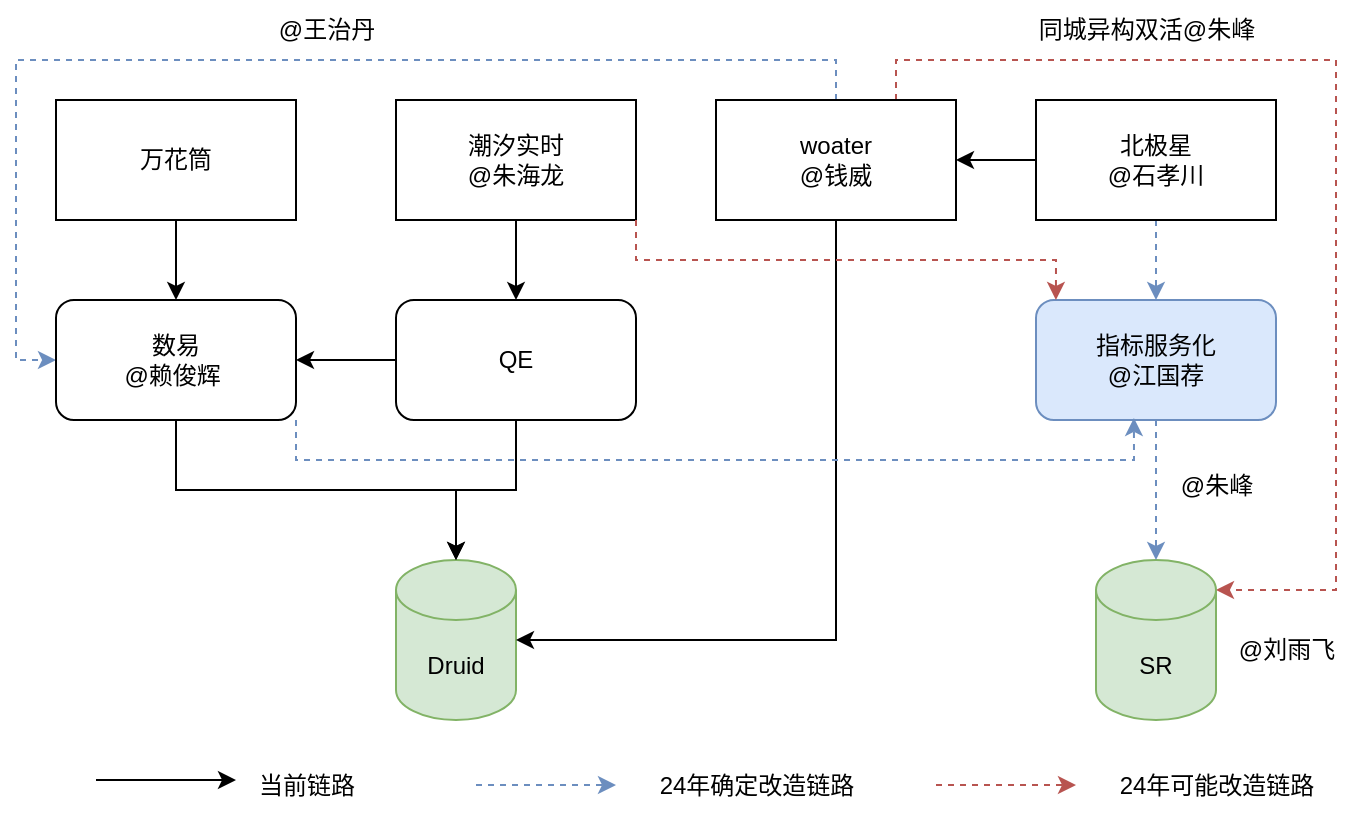 <mxfile version="22.1.15" type="github">
  <diagram name="Page-1" id="_Tm6Zg3FOmJO2AEdU1JB">
    <mxGraphModel dx="954" dy="606" grid="1" gridSize="10" guides="1" tooltips="1" connect="1" arrows="1" fold="1" page="1" pageScale="1" pageWidth="850" pageHeight="1100" math="0" shadow="0">
      <root>
        <mxCell id="0" />
        <mxCell id="1" parent="0" />
        <mxCell id="1Gt6x5z-0TugZDWT3jUm-6" style="edgeStyle=orthogonalEdgeStyle;rounded=0;orthogonalLoop=1;jettySize=auto;html=1;exitX=0.5;exitY=1;exitDx=0;exitDy=0;" parent="1" source="1Gt6x5z-0TugZDWT3jUm-1" edge="1">
          <mxGeometry relative="1" as="geometry">
            <mxPoint x="240" y="260" as="targetPoint" />
          </mxGeometry>
        </mxCell>
        <mxCell id="1Gt6x5z-0TugZDWT3jUm-1" value="万花筒" style="rounded=0;whiteSpace=wrap;html=1;" parent="1" vertex="1">
          <mxGeometry x="180" y="160" width="120" height="60" as="geometry" />
        </mxCell>
        <mxCell id="1Gt6x5z-0TugZDWT3jUm-10" style="edgeStyle=orthogonalEdgeStyle;rounded=0;orthogonalLoop=1;jettySize=auto;html=1;exitX=0.5;exitY=1;exitDx=0;exitDy=0;" parent="1" source="1Gt6x5z-0TugZDWT3jUm-2" target="1Gt6x5z-0TugZDWT3jUm-8" edge="1">
          <mxGeometry relative="1" as="geometry" />
        </mxCell>
        <mxCell id="1Gt6x5z-0TugZDWT3jUm-2" value="潮汐实时&lt;br&gt;@朱海龙" style="rounded=0;whiteSpace=wrap;html=1;" parent="1" vertex="1">
          <mxGeometry x="350" y="160" width="120" height="60" as="geometry" />
        </mxCell>
        <mxCell id="Bp8YyRw3292iraKzpdMJ-4" style="edgeStyle=orthogonalEdgeStyle;rounded=0;orthogonalLoop=1;jettySize=auto;html=1;exitX=0.5;exitY=0;exitDx=0;exitDy=0;entryX=0;entryY=0.5;entryDx=0;entryDy=0;dashed=1;fillColor=#dae8fc;strokeColor=#6c8ebf;" parent="1" source="1Gt6x5z-0TugZDWT3jUm-3" target="1Gt6x5z-0TugZDWT3jUm-7" edge="1">
          <mxGeometry relative="1" as="geometry" />
        </mxCell>
        <mxCell id="aQDpPbXXw9r1oPjeskPv-5" style="edgeStyle=orthogonalEdgeStyle;rounded=0;orthogonalLoop=1;jettySize=auto;html=1;exitX=0.75;exitY=0;exitDx=0;exitDy=0;dashed=1;elbow=vertical;entryX=1;entryY=0;entryDx=0;entryDy=15;entryPerimeter=0;fillColor=#f8cecc;strokeColor=#b85450;" edge="1" parent="1" source="1Gt6x5z-0TugZDWT3jUm-3" target="1Gt6x5z-0TugZDWT3jUm-17">
          <mxGeometry relative="1" as="geometry">
            <mxPoint x="831" y="410" as="targetPoint" />
            <Array as="points">
              <mxPoint x="600" y="140" />
              <mxPoint x="820" y="140" />
              <mxPoint x="820" y="405" />
            </Array>
          </mxGeometry>
        </mxCell>
        <mxCell id="1Gt6x5z-0TugZDWT3jUm-3" value="woater&lt;br&gt;@钱威" style="rounded=0;whiteSpace=wrap;html=1;" parent="1" vertex="1">
          <mxGeometry x="510" y="160" width="120" height="60" as="geometry" />
        </mxCell>
        <mxCell id="1Gt6x5z-0TugZDWT3jUm-16" style="edgeStyle=orthogonalEdgeStyle;rounded=0;orthogonalLoop=1;jettySize=auto;html=1;exitX=0;exitY=0.5;exitDx=0;exitDy=0;entryX=1;entryY=0.5;entryDx=0;entryDy=0;" parent="1" source="1Gt6x5z-0TugZDWT3jUm-4" target="1Gt6x5z-0TugZDWT3jUm-3" edge="1">
          <mxGeometry relative="1" as="geometry" />
        </mxCell>
        <mxCell id="1Gt6x5z-0TugZDWT3jUm-24" style="edgeStyle=orthogonalEdgeStyle;rounded=0;orthogonalLoop=1;jettySize=auto;html=1;exitX=0.5;exitY=1;exitDx=0;exitDy=0;entryX=0.5;entryY=0;entryDx=0;entryDy=0;dashed=1;fillColor=#dae8fc;strokeColor=#6c8ebf;" parent="1" source="1Gt6x5z-0TugZDWT3jUm-4" target="1Gt6x5z-0TugZDWT3jUm-21" edge="1">
          <mxGeometry relative="1" as="geometry" />
        </mxCell>
        <mxCell id="1Gt6x5z-0TugZDWT3jUm-4" value="北极星&lt;br&gt;@石孝川" style="rounded=0;whiteSpace=wrap;html=1;" parent="1" vertex="1">
          <mxGeometry x="670" y="160" width="120" height="60" as="geometry" />
        </mxCell>
        <mxCell id="1Gt6x5z-0TugZDWT3jUm-5" value="Druid" style="shape=cylinder3;whiteSpace=wrap;html=1;boundedLbl=1;backgroundOutline=1;size=15;fillColor=#d5e8d4;strokeColor=#82b366;" parent="1" vertex="1">
          <mxGeometry x="350" y="390" width="60" height="80" as="geometry" />
        </mxCell>
        <mxCell id="1Gt6x5z-0TugZDWT3jUm-7" value="数易&lt;br&gt;@赖俊辉&amp;nbsp;" style="rounded=1;whiteSpace=wrap;html=1;" parent="1" vertex="1">
          <mxGeometry x="180" y="260" width="120" height="60" as="geometry" />
        </mxCell>
        <mxCell id="1Gt6x5z-0TugZDWT3jUm-9" style="edgeStyle=orthogonalEdgeStyle;rounded=0;orthogonalLoop=1;jettySize=auto;html=1;exitX=0.5;exitY=1;exitDx=0;exitDy=0;" parent="1" source="1Gt6x5z-0TugZDWT3jUm-8" target="1Gt6x5z-0TugZDWT3jUm-5" edge="1">
          <mxGeometry relative="1" as="geometry" />
        </mxCell>
        <mxCell id="1Gt6x5z-0TugZDWT3jUm-12" style="edgeStyle=orthogonalEdgeStyle;rounded=0;orthogonalLoop=1;jettySize=auto;html=1;exitX=0;exitY=0.5;exitDx=0;exitDy=0;entryX=1;entryY=0.5;entryDx=0;entryDy=0;" parent="1" source="1Gt6x5z-0TugZDWT3jUm-8" target="1Gt6x5z-0TugZDWT3jUm-7" edge="1">
          <mxGeometry relative="1" as="geometry" />
        </mxCell>
        <mxCell id="1Gt6x5z-0TugZDWT3jUm-8" value="QE&lt;br&gt;" style="rounded=1;whiteSpace=wrap;html=1;" parent="1" vertex="1">
          <mxGeometry x="350" y="260" width="120" height="60" as="geometry" />
        </mxCell>
        <mxCell id="1Gt6x5z-0TugZDWT3jUm-13" style="edgeStyle=orthogonalEdgeStyle;rounded=0;orthogonalLoop=1;jettySize=auto;html=1;exitX=0.5;exitY=1;exitDx=0;exitDy=0;entryX=0.5;entryY=0;entryDx=0;entryDy=0;entryPerimeter=0;" parent="1" source="1Gt6x5z-0TugZDWT3jUm-7" target="1Gt6x5z-0TugZDWT3jUm-5" edge="1">
          <mxGeometry relative="1" as="geometry" />
        </mxCell>
        <mxCell id="1Gt6x5z-0TugZDWT3jUm-15" style="edgeStyle=orthogonalEdgeStyle;rounded=0;orthogonalLoop=1;jettySize=auto;html=1;exitX=0.5;exitY=1;exitDx=0;exitDy=0;entryX=1;entryY=0.5;entryDx=0;entryDy=0;entryPerimeter=0;" parent="1" source="1Gt6x5z-0TugZDWT3jUm-3" target="1Gt6x5z-0TugZDWT3jUm-5" edge="1">
          <mxGeometry relative="1" as="geometry" />
        </mxCell>
        <mxCell id="1Gt6x5z-0TugZDWT3jUm-17" value="SR" style="shape=cylinder3;whiteSpace=wrap;html=1;boundedLbl=1;backgroundOutline=1;size=15;fillColor=#d5e8d4;strokeColor=#82b366;" parent="1" vertex="1">
          <mxGeometry x="700" y="390" width="60" height="80" as="geometry" />
        </mxCell>
        <mxCell id="1Gt6x5z-0TugZDWT3jUm-23" style="edgeStyle=orthogonalEdgeStyle;rounded=0;orthogonalLoop=1;jettySize=auto;html=1;exitX=0.5;exitY=1;exitDx=0;exitDy=0;dashed=1;fillColor=#dae8fc;strokeColor=#6c8ebf;" parent="1" source="1Gt6x5z-0TugZDWT3jUm-21" target="1Gt6x5z-0TugZDWT3jUm-17" edge="1">
          <mxGeometry relative="1" as="geometry" />
        </mxCell>
        <mxCell id="1Gt6x5z-0TugZDWT3jUm-21" value="指标服务化&lt;br&gt;@江国荐" style="rounded=1;whiteSpace=wrap;html=1;glass=0;shadow=0;fillColor=#dae8fc;strokeColor=#6c8ebf;" parent="1" vertex="1">
          <mxGeometry x="670" y="260" width="120" height="60" as="geometry" />
        </mxCell>
        <mxCell id="Bp8YyRw3292iraKzpdMJ-2" value="@朱峰" style="text;html=1;align=center;verticalAlign=middle;resizable=0;points=[];autosize=1;strokeColor=none;fillColor=none;" parent="1" vertex="1">
          <mxGeometry x="730" y="338" width="60" height="30" as="geometry" />
        </mxCell>
        <mxCell id="Bp8YyRw3292iraKzpdMJ-3" value="@刘雨飞" style="text;html=1;align=center;verticalAlign=middle;resizable=0;points=[];autosize=1;strokeColor=none;fillColor=none;" parent="1" vertex="1">
          <mxGeometry x="760" y="420" width="70" height="30" as="geometry" />
        </mxCell>
        <mxCell id="Bp8YyRw3292iraKzpdMJ-5" value="@王治丹" style="text;html=1;align=center;verticalAlign=middle;resizable=0;points=[];autosize=1;strokeColor=none;fillColor=none;" parent="1" vertex="1">
          <mxGeometry x="280" y="110" width="70" height="30" as="geometry" />
        </mxCell>
        <mxCell id="Bp8YyRw3292iraKzpdMJ-6" style="edgeStyle=orthogonalEdgeStyle;rounded=0;orthogonalLoop=1;jettySize=auto;html=1;exitX=1;exitY=1;exitDx=0;exitDy=0;entryX=0.083;entryY=0;entryDx=0;entryDy=0;entryPerimeter=0;dashed=1;fillColor=#f8cecc;strokeColor=#b85450;" parent="1" source="1Gt6x5z-0TugZDWT3jUm-2" target="1Gt6x5z-0TugZDWT3jUm-21" edge="1">
          <mxGeometry relative="1" as="geometry" />
        </mxCell>
        <mxCell id="Bp8YyRw3292iraKzpdMJ-9" style="edgeStyle=orthogonalEdgeStyle;rounded=0;orthogonalLoop=1;jettySize=auto;html=1;exitX=1;exitY=1;exitDx=0;exitDy=0;entryX=0.408;entryY=0.983;entryDx=0;entryDy=0;entryPerimeter=0;dashed=1;fillColor=#dae8fc;strokeColor=#6c8ebf;" parent="1" source="1Gt6x5z-0TugZDWT3jUm-7" target="1Gt6x5z-0TugZDWT3jUm-21" edge="1">
          <mxGeometry relative="1" as="geometry" />
        </mxCell>
        <mxCell id="Bp8YyRw3292iraKzpdMJ-11" value="" style="endArrow=classic;html=1;rounded=0;" parent="1" edge="1">
          <mxGeometry width="50" height="50" relative="1" as="geometry">
            <mxPoint x="200" y="500" as="sourcePoint" />
            <mxPoint x="270" y="500" as="targetPoint" />
            <Array as="points">
              <mxPoint x="240" y="500" />
            </Array>
          </mxGeometry>
        </mxCell>
        <mxCell id="Bp8YyRw3292iraKzpdMJ-12" value="当前链路" style="text;html=1;align=center;verticalAlign=middle;resizable=0;points=[];autosize=1;strokeColor=none;fillColor=none;" parent="1" vertex="1">
          <mxGeometry x="270" y="488" width="70" height="30" as="geometry" />
        </mxCell>
        <mxCell id="Bp8YyRw3292iraKzpdMJ-14" value="" style="endArrow=classic;html=1;rounded=0;fillColor=#dae8fc;strokeColor=#6c8ebf;dashed=1;" parent="1" edge="1">
          <mxGeometry width="50" height="50" relative="1" as="geometry">
            <mxPoint x="390" y="502.5" as="sourcePoint" />
            <mxPoint x="460" y="502.5" as="targetPoint" />
            <Array as="points">
              <mxPoint x="430" y="502.5" />
            </Array>
          </mxGeometry>
        </mxCell>
        <mxCell id="Bp8YyRw3292iraKzpdMJ-15" value="24年确定改造链路" style="text;html=1;align=center;verticalAlign=middle;resizable=0;points=[];autosize=1;strokeColor=none;fillColor=none;" parent="1" vertex="1">
          <mxGeometry x="470" y="488" width="120" height="30" as="geometry" />
        </mxCell>
        <mxCell id="Bp8YyRw3292iraKzpdMJ-17" value="" style="endArrow=classic;html=1;rounded=0;fillColor=#f8cecc;strokeColor=#b85450;dashed=1;" parent="1" edge="1">
          <mxGeometry width="50" height="50" relative="1" as="geometry">
            <mxPoint x="620" y="502.5" as="sourcePoint" />
            <mxPoint x="690" y="502.5" as="targetPoint" />
            <Array as="points">
              <mxPoint x="660" y="502.5" />
            </Array>
          </mxGeometry>
        </mxCell>
        <mxCell id="Bp8YyRw3292iraKzpdMJ-18" value="24年可能改造链路" style="text;html=1;align=center;verticalAlign=middle;resizable=0;points=[];autosize=1;strokeColor=none;fillColor=none;" parent="1" vertex="1">
          <mxGeometry x="700" y="488" width="120" height="30" as="geometry" />
        </mxCell>
        <mxCell id="aQDpPbXXw9r1oPjeskPv-7" value="同城异构双活@朱峰" style="text;html=1;align=center;verticalAlign=middle;resizable=0;points=[];autosize=1;strokeColor=none;fillColor=none;" vertex="1" parent="1">
          <mxGeometry x="660" y="110" width="130" height="30" as="geometry" />
        </mxCell>
      </root>
    </mxGraphModel>
  </diagram>
</mxfile>
